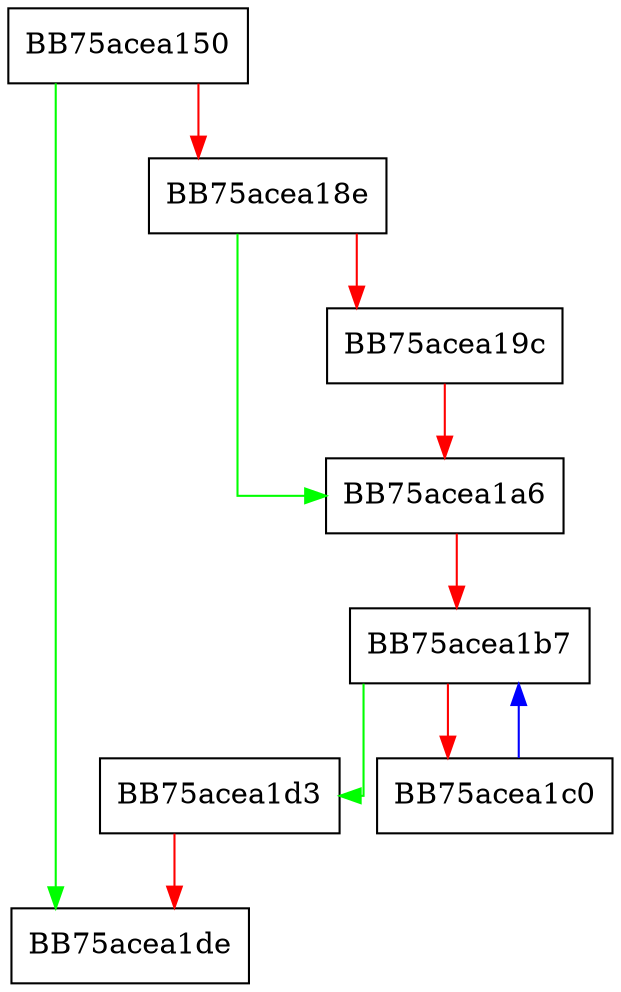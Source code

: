 digraph wait_for {
  node [shape="box"];
  graph [splines=ortho];
  BB75acea150 -> BB75acea1de [color="green"];
  BB75acea150 -> BB75acea18e [color="red"];
  BB75acea18e -> BB75acea1a6 [color="green"];
  BB75acea18e -> BB75acea19c [color="red"];
  BB75acea19c -> BB75acea1a6 [color="red"];
  BB75acea1a6 -> BB75acea1b7 [color="red"];
  BB75acea1b7 -> BB75acea1d3 [color="green"];
  BB75acea1b7 -> BB75acea1c0 [color="red"];
  BB75acea1c0 -> BB75acea1b7 [color="blue"];
  BB75acea1d3 -> BB75acea1de [color="red"];
}